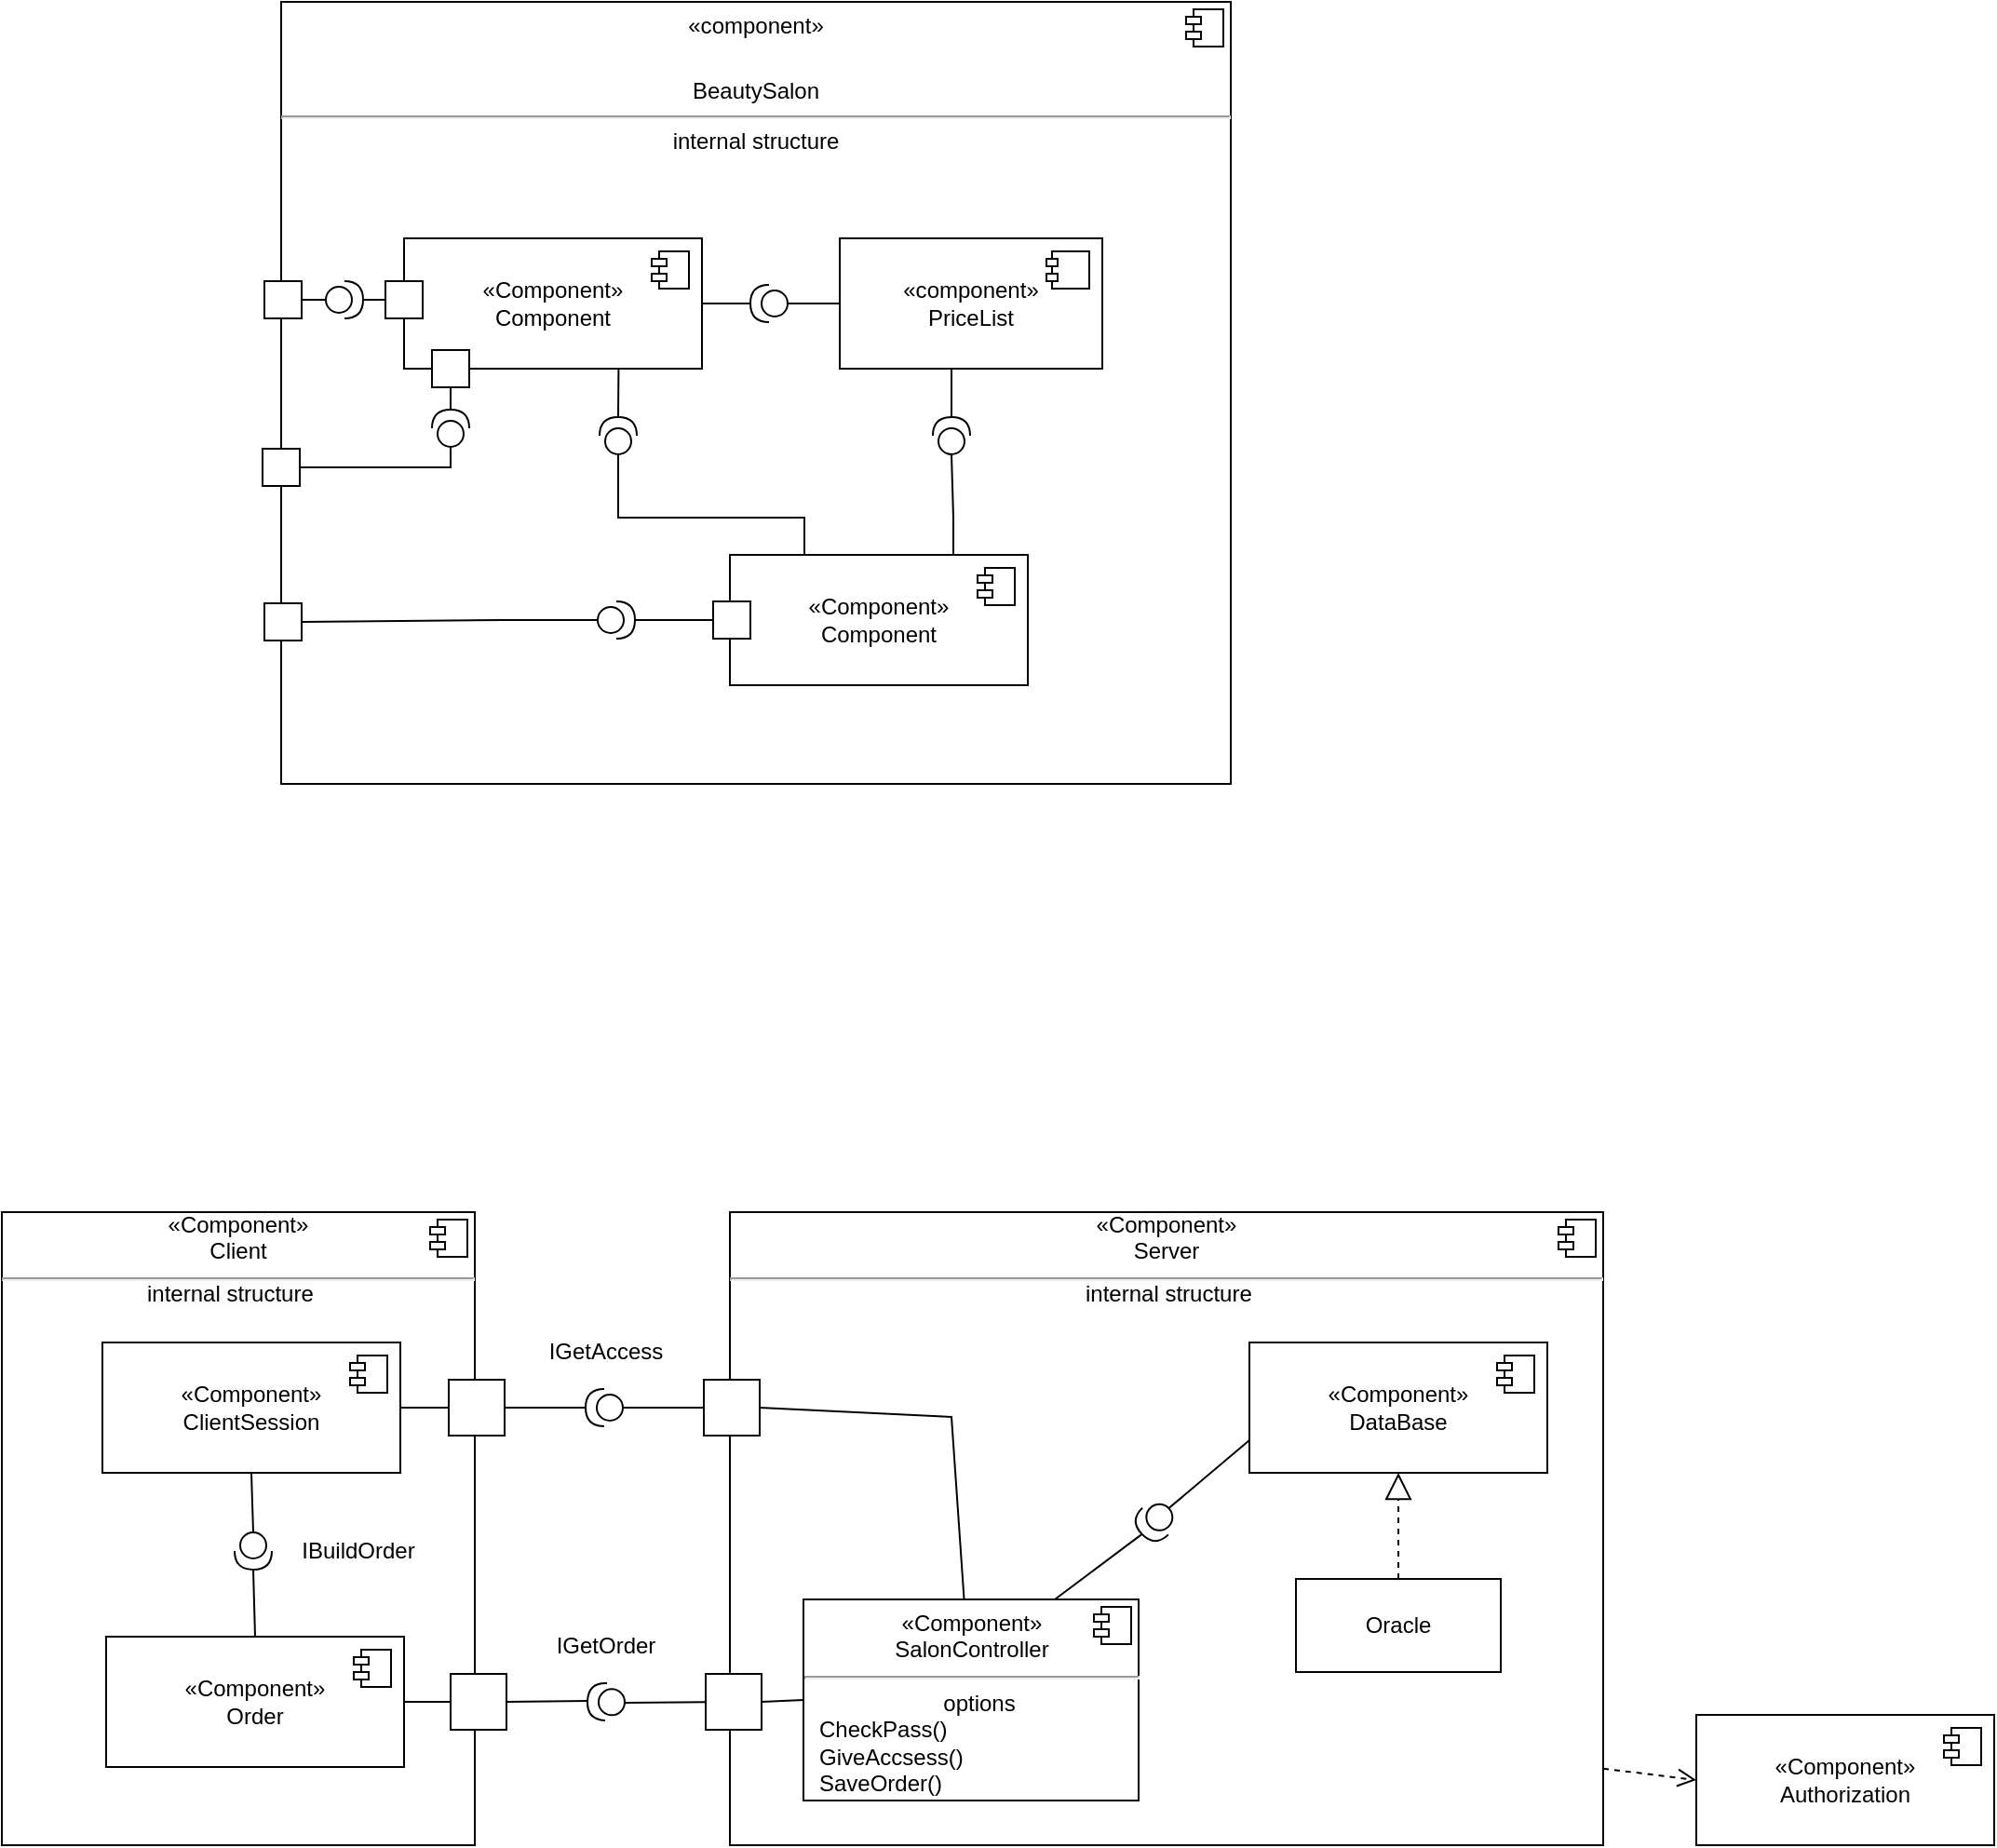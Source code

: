 <mxfile version="22.1.0" type="github">
  <diagram name="Страница — 1" id="3VgCwtWAal_WpDqNykTl">
    <mxGraphModel dx="1196" dy="609" grid="1" gridSize="10" guides="1" tooltips="1" connect="1" arrows="1" fold="1" page="1" pageScale="1" pageWidth="827" pageHeight="1169" math="0" shadow="0">
      <root>
        <mxCell id="0" />
        <mxCell id="1" parent="0" />
        <mxCell id="FT_dXwb775bFwmdMVp_B-27" value="&lt;p style=&quot;margin:0px;margin-top:6px;text-align:center;&quot;&gt;«с&lt;span style=&quot;border-color: var(--border-color);&quot;&gt;omponent&lt;/span&gt;»&lt;/p&gt;&lt;p style=&quot;margin:0px;margin-top:6px;text-align:center;&quot;&gt;&lt;br&gt;BeautySalon&lt;br&gt;&lt;/p&gt;&lt;hr&gt;&lt;p style=&quot;margin:0px;margin-left:8px;&quot;&gt;&lt;br&gt;&lt;/p&gt;" style="align=left;overflow=fill;html=1;dropTarget=0;whiteSpace=wrap;" parent="1" vertex="1">
          <mxGeometry x="250" y="40" width="510" height="420" as="geometry" />
        </mxCell>
        <mxCell id="FT_dXwb775bFwmdMVp_B-28" value="" style="shape=component;jettyWidth=8;jettyHeight=4;" parent="FT_dXwb775bFwmdMVp_B-27" vertex="1">
          <mxGeometry x="1" width="20" height="20" relative="1" as="geometry">
            <mxPoint x="-24" y="4" as="offset" />
          </mxGeometry>
        </mxCell>
        <mxCell id="FT_dXwb775bFwmdMVp_B-3" value="«c&lt;span style=&quot;border-color: var(--border-color);&quot;&gt;omponent&lt;/span&gt;»&lt;br&gt;PriceList" style="html=1;dropTarget=0;whiteSpace=wrap;" parent="1" vertex="1">
          <mxGeometry x="550" y="167" width="141" height="70" as="geometry" />
        </mxCell>
        <mxCell id="FT_dXwb775bFwmdMVp_B-4" value="" style="shape=module;jettyWidth=6;jettyHeight=4;" parent="FT_dXwb775bFwmdMVp_B-3" vertex="1">
          <mxGeometry x="1" width="23" height="20" relative="1" as="geometry">
            <mxPoint x="-30" y="7" as="offset" />
          </mxGeometry>
        </mxCell>
        <mxCell id="FT_dXwb775bFwmdMVp_B-5" value="«&lt;span style=&quot;border-color: var(--border-color);&quot;&gt;Component&lt;/span&gt;»&lt;br&gt;Component" style="html=1;dropTarget=0;whiteSpace=wrap;" parent="1" vertex="1">
          <mxGeometry x="316" y="167" width="160" height="70" as="geometry" />
        </mxCell>
        <mxCell id="FT_dXwb775bFwmdMVp_B-6" value="" style="shape=module;jettyWidth=8;jettyHeight=4;" parent="FT_dXwb775bFwmdMVp_B-5" vertex="1">
          <mxGeometry x="1" width="20" height="20" relative="1" as="geometry">
            <mxPoint x="-27" y="7" as="offset" />
          </mxGeometry>
        </mxCell>
        <mxCell id="FT_dXwb775bFwmdMVp_B-7" value="«&lt;span style=&quot;border-color: var(--border-color);&quot;&gt;Component&lt;/span&gt;»&lt;br&gt;Component" style="html=1;dropTarget=0;whiteSpace=wrap;" parent="1" vertex="1">
          <mxGeometry x="491" y="337" width="160" height="70" as="geometry" />
        </mxCell>
        <mxCell id="FT_dXwb775bFwmdMVp_B-8" value="" style="shape=module;jettyWidth=8;jettyHeight=4;" parent="FT_dXwb775bFwmdMVp_B-7" vertex="1">
          <mxGeometry x="1" width="20" height="20" relative="1" as="geometry">
            <mxPoint x="-27" y="7" as="offset" />
          </mxGeometry>
        </mxCell>
        <mxCell id="FT_dXwb775bFwmdMVp_B-9" value="" style="shape=providedRequiredInterface;html=1;verticalLabelPosition=bottom;sketch=0;rotation=-90;" parent="1" vertex="1">
          <mxGeometry x="421" y="263" width="20" height="20" as="geometry" />
        </mxCell>
        <mxCell id="FT_dXwb775bFwmdMVp_B-14" value="" style="endArrow=none;html=1;rounded=0;exitX=1;exitY=0.5;exitDx=0;exitDy=0;exitPerimeter=0;entryX=0.72;entryY=1.001;entryDx=0;entryDy=0;entryPerimeter=0;" parent="1" source="FT_dXwb775bFwmdMVp_B-9" target="FT_dXwb775bFwmdMVp_B-5" edge="1">
          <mxGeometry width="50" height="50" relative="1" as="geometry">
            <mxPoint x="481" y="287" as="sourcePoint" />
            <mxPoint x="431" y="240" as="targetPoint" />
          </mxGeometry>
        </mxCell>
        <mxCell id="FT_dXwb775bFwmdMVp_B-15" value="" style="endArrow=none;html=1;rounded=0;exitX=0;exitY=0.5;exitDx=0;exitDy=0;exitPerimeter=0;entryX=0.25;entryY=0;entryDx=0;entryDy=0;" parent="1" source="FT_dXwb775bFwmdMVp_B-9" target="FT_dXwb775bFwmdMVp_B-7" edge="1">
          <mxGeometry width="50" height="50" relative="1" as="geometry">
            <mxPoint x="428.89" y="327" as="sourcePoint" />
            <mxPoint x="470.995" y="427" as="targetPoint" />
            <Array as="points">
              <mxPoint x="431" y="317" />
              <mxPoint x="531" y="317" />
            </Array>
          </mxGeometry>
        </mxCell>
        <mxCell id="FT_dXwb775bFwmdMVp_B-20" value="" style="shape=providedRequiredInterface;html=1;verticalLabelPosition=bottom;sketch=0;rotation=-90;" parent="1" vertex="1">
          <mxGeometry x="600" y="263" width="20" height="20" as="geometry" />
        </mxCell>
        <mxCell id="FT_dXwb775bFwmdMVp_B-21" value="" style="endArrow=none;html=1;rounded=0;exitX=1;exitY=0.5;exitDx=0;exitDy=0;exitPerimeter=0;" parent="1" source="FT_dXwb775bFwmdMVp_B-20" edge="1">
          <mxGeometry width="50" height="50" relative="1" as="geometry">
            <mxPoint x="651" y="292" as="sourcePoint" />
            <mxPoint x="610" y="237" as="targetPoint" />
          </mxGeometry>
        </mxCell>
        <mxCell id="FT_dXwb775bFwmdMVp_B-22" value="" style="endArrow=none;html=1;rounded=0;exitX=0;exitY=0.5;exitDx=0;exitDy=0;exitPerimeter=0;entryX=0.75;entryY=0;entryDx=0;entryDy=0;" parent="1" source="FT_dXwb775bFwmdMVp_B-20" target="FT_dXwb775bFwmdMVp_B-7" edge="1">
          <mxGeometry width="50" height="50" relative="1" as="geometry">
            <mxPoint x="598.89" y="332" as="sourcePoint" />
            <mxPoint x="701" y="342" as="targetPoint" />
            <Array as="points">
              <mxPoint x="611" y="317" />
            </Array>
          </mxGeometry>
        </mxCell>
        <mxCell id="FT_dXwb775bFwmdMVp_B-24" value="" style="shape=providedRequiredInterface;html=1;verticalLabelPosition=bottom;sketch=0;rotation=-180;" parent="1" vertex="1">
          <mxGeometry x="502" y="192" width="20" height="20" as="geometry" />
        </mxCell>
        <mxCell id="FT_dXwb775bFwmdMVp_B-25" value="" style="endArrow=none;html=1;rounded=0;exitX=1;exitY=0.5;exitDx=0;exitDy=0;exitPerimeter=0;entryX=1;entryY=0.5;entryDx=0;entryDy=0;" parent="1" source="FT_dXwb775bFwmdMVp_B-24" target="FT_dXwb775bFwmdMVp_B-5" edge="1">
          <mxGeometry width="50" height="50" relative="1" as="geometry">
            <mxPoint x="576" y="287" as="sourcePoint" />
            <mxPoint x="556" y="192" as="targetPoint" />
          </mxGeometry>
        </mxCell>
        <mxCell id="FT_dXwb775bFwmdMVp_B-26" value="" style="endArrow=none;html=1;rounded=0;exitX=0;exitY=0.5;exitDx=0;exitDy=0;exitPerimeter=0;entryX=0;entryY=0.5;entryDx=0;entryDy=0;" parent="1" source="FT_dXwb775bFwmdMVp_B-24" target="FT_dXwb775bFwmdMVp_B-3" edge="1">
          <mxGeometry width="50" height="50" relative="1" as="geometry">
            <mxPoint x="523.89" y="327" as="sourcePoint" />
            <mxPoint x="626" y="337" as="targetPoint" />
            <Array as="points">
              <mxPoint x="541" y="202" />
            </Array>
          </mxGeometry>
        </mxCell>
        <mxCell id="FT_dXwb775bFwmdMVp_B-31" value="" style="rounded=0;whiteSpace=wrap;html=1;" parent="1" vertex="1">
          <mxGeometry x="331" y="227" width="20" height="20" as="geometry" />
        </mxCell>
        <mxCell id="FT_dXwb775bFwmdMVp_B-32" value="internal structure" style="text;html=1;strokeColor=none;fillColor=none;align=center;verticalAlign=middle;whiteSpace=wrap;rounded=0;" parent="1" vertex="1">
          <mxGeometry x="450" y="100" width="110" height="30" as="geometry" />
        </mxCell>
        <mxCell id="FT_dXwb775bFwmdMVp_B-33" value="" style="rounded=0;whiteSpace=wrap;html=1;" parent="1" vertex="1">
          <mxGeometry x="240" y="280" width="20" height="20" as="geometry" />
        </mxCell>
        <mxCell id="FT_dXwb775bFwmdMVp_B-34" value="" style="shape=providedRequiredInterface;html=1;verticalLabelPosition=bottom;sketch=0;rotation=-90;" parent="1" vertex="1">
          <mxGeometry x="331" y="259" width="20" height="20" as="geometry" />
        </mxCell>
        <mxCell id="FT_dXwb775bFwmdMVp_B-35" value="" style="endArrow=none;html=1;rounded=0;exitX=1;exitY=0.5;exitDx=0;exitDy=0;exitPerimeter=0;entryX=0.5;entryY=1;entryDx=0;entryDy=0;" parent="1" source="FT_dXwb775bFwmdMVp_B-34" target="FT_dXwb775bFwmdMVp_B-31" edge="1">
          <mxGeometry width="50" height="50" relative="1" as="geometry">
            <mxPoint x="491" y="297" as="sourcePoint" />
            <mxPoint x="441" y="247" as="targetPoint" />
          </mxGeometry>
        </mxCell>
        <mxCell id="FT_dXwb775bFwmdMVp_B-36" value="" style="endArrow=none;html=1;rounded=0;exitX=0;exitY=0.5;exitDx=0;exitDy=0;exitPerimeter=0;entryX=1;entryY=0.5;entryDx=0;entryDy=0;" parent="1" source="FT_dXwb775bFwmdMVp_B-34" target="FT_dXwb775bFwmdMVp_B-33" edge="1">
          <mxGeometry width="50" height="50" relative="1" as="geometry">
            <mxPoint x="438.89" y="337" as="sourcePoint" />
            <mxPoint x="541" y="347" as="targetPoint" />
            <Array as="points">
              <mxPoint x="341" y="290" />
            </Array>
          </mxGeometry>
        </mxCell>
        <mxCell id="FT_dXwb775bFwmdMVp_B-38" value="" style="rounded=0;whiteSpace=wrap;html=1;rotation=90;" parent="1" vertex="1">
          <mxGeometry x="306" y="190" width="20" height="20" as="geometry" />
        </mxCell>
        <mxCell id="FT_dXwb775bFwmdMVp_B-39" value="" style="rounded=0;whiteSpace=wrap;html=1;" parent="1" vertex="1">
          <mxGeometry x="241" y="190" width="20" height="20" as="geometry" />
        </mxCell>
        <mxCell id="FT_dXwb775bFwmdMVp_B-40" value="" style="shape=providedRequiredInterface;html=1;verticalLabelPosition=bottom;sketch=0;rotation=0;" parent="1" vertex="1">
          <mxGeometry x="274" y="190" width="20" height="20" as="geometry" />
        </mxCell>
        <mxCell id="FT_dXwb775bFwmdMVp_B-41" value="" style="endArrow=none;html=1;rounded=0;exitX=1;exitY=0.5;exitDx=0;exitDy=0;exitPerimeter=0;entryX=0.5;entryY=1;entryDx=0;entryDy=0;" parent="1" source="FT_dXwb775bFwmdMVp_B-40" target="FT_dXwb775bFwmdMVp_B-38" edge="1">
          <mxGeometry width="50" height="50" relative="1" as="geometry">
            <mxPoint x="492" y="207" as="sourcePoint" />
            <mxPoint x="442" y="157" as="targetPoint" />
          </mxGeometry>
        </mxCell>
        <mxCell id="FT_dXwb775bFwmdMVp_B-42" value="" style="endArrow=none;html=1;rounded=0;exitX=0;exitY=0.5;exitDx=0;exitDy=0;exitPerimeter=0;entryX=1;entryY=0.5;entryDx=0;entryDy=0;" parent="1" source="FT_dXwb775bFwmdMVp_B-40" target="FT_dXwb775bFwmdMVp_B-39" edge="1">
          <mxGeometry width="50" height="50" relative="1" as="geometry">
            <mxPoint x="439.89" y="247" as="sourcePoint" />
            <mxPoint x="542" y="257" as="targetPoint" />
            <Array as="points" />
          </mxGeometry>
        </mxCell>
        <mxCell id="FT_dXwb775bFwmdMVp_B-43" value="" style="rounded=0;whiteSpace=wrap;html=1;rotation=90;" parent="1" vertex="1">
          <mxGeometry x="482" y="362" width="20" height="20" as="geometry" />
        </mxCell>
        <mxCell id="FT_dXwb775bFwmdMVp_B-44" value="" style="rounded=0;whiteSpace=wrap;html=1;" parent="1" vertex="1">
          <mxGeometry x="241" y="363" width="20" height="20" as="geometry" />
        </mxCell>
        <mxCell id="FT_dXwb775bFwmdMVp_B-45" value="" style="shape=providedRequiredInterface;html=1;verticalLabelPosition=bottom;sketch=0;rotation=0;" parent="1" vertex="1">
          <mxGeometry x="420" y="362" width="20" height="20" as="geometry" />
        </mxCell>
        <mxCell id="FT_dXwb775bFwmdMVp_B-46" value="" style="endArrow=none;html=1;rounded=0;exitX=1;exitY=0.5;exitDx=0;exitDy=0;exitPerimeter=0;entryX=0.5;entryY=1;entryDx=0;entryDy=0;" parent="1" source="FT_dXwb775bFwmdMVp_B-45" target="FT_dXwb775bFwmdMVp_B-43" edge="1">
          <mxGeometry width="50" height="50" relative="1" as="geometry">
            <mxPoint x="511" y="317" as="sourcePoint" />
            <mxPoint x="461" y="267" as="targetPoint" />
          </mxGeometry>
        </mxCell>
        <mxCell id="FT_dXwb775bFwmdMVp_B-47" value="" style="endArrow=none;html=1;rounded=0;exitX=0;exitY=0.5;exitDx=0;exitDy=0;exitPerimeter=0;entryX=1;entryY=0.5;entryDx=0;entryDy=0;" parent="1" source="FT_dXwb775bFwmdMVp_B-45" target="FT_dXwb775bFwmdMVp_B-44" edge="1">
          <mxGeometry width="50" height="50" relative="1" as="geometry">
            <mxPoint x="458.89" y="357" as="sourcePoint" />
            <mxPoint x="561" y="367" as="targetPoint" />
            <Array as="points">
              <mxPoint x="370" y="372" />
            </Array>
          </mxGeometry>
        </mxCell>
        <mxCell id="UUL30bu8ojap-xqebIFd-1" value="&lt;div style=&quot;text-align: center;&quot;&gt;&lt;span style=&quot;background-color: initial;&quot;&gt;«Component»&lt;/span&gt;&lt;/div&gt;&lt;span style=&quot;border-color: var(--border-color);&quot;&gt;&lt;div style=&quot;text-align: center;&quot;&gt;&lt;span style=&quot;background-color: initial; border-color: var(--border-color);&quot;&gt;Client&lt;/span&gt;&lt;/div&gt;&lt;/span&gt;&lt;hr&gt;&lt;p style=&quot;margin:0px;margin-left:8px;&quot;&gt;&lt;br&gt;&lt;/p&gt;" style="align=left;overflow=fill;html=1;dropTarget=0;whiteSpace=wrap;" vertex="1" parent="1">
          <mxGeometry x="100" y="690" width="254" height="340" as="geometry" />
        </mxCell>
        <mxCell id="UUL30bu8ojap-xqebIFd-2" value="" style="shape=component;jettyWidth=8;jettyHeight=4;" vertex="1" parent="UUL30bu8ojap-xqebIFd-1">
          <mxGeometry x="1" width="20" height="20" relative="1" as="geometry">
            <mxPoint x="-24" y="4" as="offset" />
          </mxGeometry>
        </mxCell>
        <mxCell id="UUL30bu8ojap-xqebIFd-3" value="«Component»&lt;br&gt;ClientSession" style="html=1;dropTarget=0;whiteSpace=wrap;" vertex="1" parent="1">
          <mxGeometry x="154" y="760" width="160" height="70" as="geometry" />
        </mxCell>
        <mxCell id="UUL30bu8ojap-xqebIFd-4" value="" style="shape=module;jettyWidth=8;jettyHeight=4;" vertex="1" parent="UUL30bu8ojap-xqebIFd-3">
          <mxGeometry x="1" width="20" height="20" relative="1" as="geometry">
            <mxPoint x="-27" y="7" as="offset" />
          </mxGeometry>
        </mxCell>
        <mxCell id="UUL30bu8ojap-xqebIFd-5" value="&lt;div style=&quot;text-align: center;&quot;&gt;&lt;span style=&quot;background-color: initial;&quot;&gt;«Component»&lt;/span&gt;&lt;/div&gt;&lt;span style=&quot;border-color: var(--border-color);&quot;&gt;&lt;div style=&quot;text-align: center;&quot;&gt;&lt;span style=&quot;background-color: initial; border-color: var(--border-color);&quot;&gt;Server&lt;/span&gt;&lt;/div&gt;&lt;/span&gt;&lt;hr&gt;&lt;p style=&quot;margin:0px;margin-left:8px;&quot;&gt;&lt;br&gt;&lt;/p&gt;" style="align=left;overflow=fill;html=1;dropTarget=0;whiteSpace=wrap;" vertex="1" parent="1">
          <mxGeometry x="491" y="690" width="469" height="340" as="geometry" />
        </mxCell>
        <mxCell id="UUL30bu8ojap-xqebIFd-6" value="" style="shape=component;jettyWidth=8;jettyHeight=4;" vertex="1" parent="UUL30bu8ojap-xqebIFd-5">
          <mxGeometry x="1" width="20" height="20" relative="1" as="geometry">
            <mxPoint x="-24" y="4" as="offset" />
          </mxGeometry>
        </mxCell>
        <mxCell id="UUL30bu8ojap-xqebIFd-7" value="" style="rounded=0;whiteSpace=wrap;html=1;" vertex="1" parent="1">
          <mxGeometry x="340" y="780" width="30" height="30" as="geometry" />
        </mxCell>
        <mxCell id="UUL30bu8ojap-xqebIFd-10" value="" style="rounded=0;whiteSpace=wrap;html=1;" vertex="1" parent="1">
          <mxGeometry x="477" y="780" width="30" height="30" as="geometry" />
        </mxCell>
        <mxCell id="UUL30bu8ojap-xqebIFd-14" value="" style="shape=providedRequiredInterface;html=1;verticalLabelPosition=bottom;sketch=0;rotation=-180;" vertex="1" parent="1">
          <mxGeometry x="413.5" y="785" width="20" height="20" as="geometry" />
        </mxCell>
        <mxCell id="UUL30bu8ojap-xqebIFd-18" value="" style="endArrow=none;html=1;rounded=0;exitX=0;exitY=0.5;exitDx=0;exitDy=0;exitPerimeter=0;entryX=0;entryY=0.5;entryDx=0;entryDy=0;" edge="1" parent="1" source="UUL30bu8ojap-xqebIFd-14" target="UUL30bu8ojap-xqebIFd-10">
          <mxGeometry width="50" height="50" relative="1" as="geometry">
            <mxPoint x="470" y="830" as="sourcePoint" />
            <mxPoint x="520" y="780" as="targetPoint" />
          </mxGeometry>
        </mxCell>
        <mxCell id="UUL30bu8ojap-xqebIFd-19" value="" style="endArrow=none;html=1;rounded=0;exitX=1;exitY=0.5;exitDx=0;exitDy=0;entryX=1;entryY=0.5;entryDx=0;entryDy=0;entryPerimeter=0;" edge="1" parent="1" source="UUL30bu8ojap-xqebIFd-7" target="UUL30bu8ojap-xqebIFd-14">
          <mxGeometry width="50" height="50" relative="1" as="geometry">
            <mxPoint x="444" y="805" as="sourcePoint" />
            <mxPoint x="410" y="800" as="targetPoint" />
          </mxGeometry>
        </mxCell>
        <mxCell id="UUL30bu8ojap-xqebIFd-20" value="" style="endArrow=none;html=1;rounded=0;exitX=1;exitY=0.5;exitDx=0;exitDy=0;entryX=0;entryY=0.5;entryDx=0;entryDy=0;" edge="1" parent="1" source="UUL30bu8ojap-xqebIFd-3" target="UUL30bu8ojap-xqebIFd-7">
          <mxGeometry width="50" height="50" relative="1" as="geometry">
            <mxPoint x="380" y="805" as="sourcePoint" />
            <mxPoint x="424" y="805" as="targetPoint" />
          </mxGeometry>
        </mxCell>
        <mxCell id="UUL30bu8ojap-xqebIFd-21" value="" style="endArrow=none;html=1;rounded=0;exitX=1;exitY=0.5;exitDx=0;exitDy=0;" edge="1" parent="1" source="UUL30bu8ojap-xqebIFd-10" target="UUL30bu8ojap-xqebIFd-30">
          <mxGeometry width="50" height="50" relative="1" as="geometry">
            <mxPoint x="390" y="815" as="sourcePoint" />
            <mxPoint x="434" y="815" as="targetPoint" />
            <Array as="points">
              <mxPoint x="610" y="800" />
            </Array>
          </mxGeometry>
        </mxCell>
        <mxCell id="UUL30bu8ojap-xqebIFd-24" value="«Component»&lt;br&gt;Order" style="html=1;dropTarget=0;whiteSpace=wrap;" vertex="1" parent="1">
          <mxGeometry x="156" y="918" width="160" height="70" as="geometry" />
        </mxCell>
        <mxCell id="UUL30bu8ojap-xqebIFd-25" value="" style="shape=module;jettyWidth=8;jettyHeight=4;" vertex="1" parent="UUL30bu8ojap-xqebIFd-24">
          <mxGeometry x="1" width="20" height="20" relative="1" as="geometry">
            <mxPoint x="-27" y="7" as="offset" />
          </mxGeometry>
        </mxCell>
        <mxCell id="UUL30bu8ojap-xqebIFd-26" value="" style="shape=providedRequiredInterface;html=1;verticalLabelPosition=bottom;sketch=0;rotation=90;" vertex="1" parent="1">
          <mxGeometry x="225" y="862" width="20" height="20" as="geometry" />
        </mxCell>
        <mxCell id="UUL30bu8ojap-xqebIFd-27" value="IBuildOrder" style="text;html=1;align=center;verticalAlign=middle;resizable=0;points=[];autosize=1;strokeColor=none;fillColor=none;" vertex="1" parent="1">
          <mxGeometry x="251" y="857" width="80" height="30" as="geometry" />
        </mxCell>
        <mxCell id="UUL30bu8ojap-xqebIFd-28" value="" style="endArrow=none;html=1;rounded=0;entryX=0;entryY=0.5;entryDx=0;entryDy=0;entryPerimeter=0;exitX=0.5;exitY=1;exitDx=0;exitDy=0;" edge="1" parent="1" source="UUL30bu8ojap-xqebIFd-3" target="UUL30bu8ojap-xqebIFd-26">
          <mxGeometry width="50" height="50" relative="1" as="geometry">
            <mxPoint x="380" y="805" as="sourcePoint" />
            <mxPoint x="424" y="805" as="targetPoint" />
          </mxGeometry>
        </mxCell>
        <mxCell id="UUL30bu8ojap-xqebIFd-29" value="" style="endArrow=none;html=1;rounded=0;exitX=1;exitY=0.5;exitDx=0;exitDy=0;entryX=0.5;entryY=0;entryDx=0;entryDy=0;exitPerimeter=0;" edge="1" parent="1" source="UUL30bu8ojap-xqebIFd-26" target="UUL30bu8ojap-xqebIFd-24">
          <mxGeometry width="50" height="50" relative="1" as="geometry">
            <mxPoint x="390" y="815" as="sourcePoint" />
            <mxPoint x="434" y="815" as="targetPoint" />
          </mxGeometry>
        </mxCell>
        <mxCell id="UUL30bu8ojap-xqebIFd-30" value="&lt;p style=&quot;margin:0px;margin-top:6px;text-align:center;&quot;&gt;&lt;/p&gt;&lt;div style=&quot;text-align: center;&quot;&gt;&lt;span style=&quot;background-color: initial;&quot;&gt;«Component»&lt;/span&gt;&lt;/div&gt;&lt;span style=&quot;&quot;&gt;&lt;div style=&quot;text-align: center;&quot;&gt;&lt;span style=&quot;background-color: initial;&quot;&gt;SalonController&lt;/span&gt;&lt;/div&gt;&lt;/span&gt;&lt;hr&gt;&lt;p style=&quot;text-align: center; margin: 0px 0px 0px 8px;&quot;&gt;options&lt;/p&gt;&lt;p style=&quot;margin: 0px 0px 0px 8px;&quot;&gt;CheckPass()&lt;/p&gt;&lt;p style=&quot;margin: 0px 0px 0px 8px;&quot;&gt;GiveAccsess()&lt;/p&gt;&lt;p style=&quot;margin: 0px 0px 0px 8px;&quot;&gt;SaveOrder()&lt;/p&gt;" style="align=left;overflow=fill;html=1;dropTarget=0;whiteSpace=wrap;" vertex="1" parent="1">
          <mxGeometry x="530.5" y="898" width="180" height="108" as="geometry" />
        </mxCell>
        <mxCell id="UUL30bu8ojap-xqebIFd-31" value="" style="shape=component;jettyWidth=8;jettyHeight=4;" vertex="1" parent="UUL30bu8ojap-xqebIFd-30">
          <mxGeometry x="1" width="20" height="20" relative="1" as="geometry">
            <mxPoint x="-24" y="4" as="offset" />
          </mxGeometry>
        </mxCell>
        <mxCell id="UUL30bu8ojap-xqebIFd-32" value="" style="rounded=0;whiteSpace=wrap;html=1;" vertex="1" parent="1">
          <mxGeometry x="341" y="938" width="30" height="30" as="geometry" />
        </mxCell>
        <mxCell id="UUL30bu8ojap-xqebIFd-33" value="" style="rounded=0;whiteSpace=wrap;html=1;" vertex="1" parent="1">
          <mxGeometry x="478" y="938" width="30" height="30" as="geometry" />
        </mxCell>
        <mxCell id="UUL30bu8ojap-xqebIFd-34" value="" style="shape=providedRequiredInterface;html=1;verticalLabelPosition=bottom;sketch=0;rotation=-177;" vertex="1" parent="1">
          <mxGeometry x="414.5" y="943" width="20" height="20" as="geometry" />
        </mxCell>
        <mxCell id="UUL30bu8ojap-xqebIFd-35" value="" style="endArrow=none;html=1;rounded=0;exitX=1;exitY=0.5;exitDx=0;exitDy=0;exitPerimeter=0;entryX=1;entryY=0.5;entryDx=0;entryDy=0;" edge="1" parent="1" source="UUL30bu8ojap-xqebIFd-34" target="UUL30bu8ojap-xqebIFd-32">
          <mxGeometry width="50" height="50" relative="1" as="geometry">
            <mxPoint x="460" y="1030" as="sourcePoint" />
            <mxPoint x="390" y="1040" as="targetPoint" />
          </mxGeometry>
        </mxCell>
        <mxCell id="UUL30bu8ojap-xqebIFd-36" value="" style="endArrow=none;html=1;rounded=0;entryX=0;entryY=0.5;entryDx=0;entryDy=0;entryPerimeter=0;" edge="1" parent="1" source="UUL30bu8ojap-xqebIFd-33" target="UUL30bu8ojap-xqebIFd-34">
          <mxGeometry width="50" height="50" relative="1" as="geometry">
            <mxPoint x="445" y="963" as="sourcePoint" />
            <mxPoint x="390" y="1020" as="targetPoint" />
          </mxGeometry>
        </mxCell>
        <mxCell id="UUL30bu8ojap-xqebIFd-42" value="" style="endArrow=none;html=1;rounded=0;exitX=1;exitY=0.5;exitDx=0;exitDy=0;entryX=0;entryY=0.5;entryDx=0;entryDy=0;" edge="1" parent="1" source="UUL30bu8ojap-xqebIFd-24" target="UUL30bu8ojap-xqebIFd-32">
          <mxGeometry width="50" height="50" relative="1" as="geometry">
            <mxPoint x="445" y="963" as="sourcePoint" />
            <mxPoint x="488" y="963" as="targetPoint" />
          </mxGeometry>
        </mxCell>
        <mxCell id="UUL30bu8ojap-xqebIFd-43" value="" style="endArrow=none;html=1;rounded=0;exitX=1;exitY=0.5;exitDx=0;exitDy=0;entryX=0;entryY=0.5;entryDx=0;entryDy=0;" edge="1" parent="1" source="UUL30bu8ojap-xqebIFd-33" target="UUL30bu8ojap-xqebIFd-30">
          <mxGeometry width="50" height="50" relative="1" as="geometry">
            <mxPoint x="455" y="973" as="sourcePoint" />
            <mxPoint x="498" y="973" as="targetPoint" />
          </mxGeometry>
        </mxCell>
        <mxCell id="UUL30bu8ojap-xqebIFd-46" value="«Component»&lt;br&gt;DataBase" style="html=1;dropTarget=0;whiteSpace=wrap;" vertex="1" parent="1">
          <mxGeometry x="770" y="760" width="160" height="70" as="geometry" />
        </mxCell>
        <mxCell id="UUL30bu8ojap-xqebIFd-47" value="" style="shape=module;jettyWidth=8;jettyHeight=4;" vertex="1" parent="UUL30bu8ojap-xqebIFd-46">
          <mxGeometry x="1" width="20" height="20" relative="1" as="geometry">
            <mxPoint x="-27" y="7" as="offset" />
          </mxGeometry>
        </mxCell>
        <mxCell id="UUL30bu8ojap-xqebIFd-53" value="" style="shape=providedRequiredInterface;html=1;verticalLabelPosition=bottom;sketch=0;rotation=-224;" vertex="1" parent="1">
          <mxGeometry x="709.5" y="846" width="20" height="20" as="geometry" />
        </mxCell>
        <mxCell id="UUL30bu8ojap-xqebIFd-54" value="" style="endArrow=none;html=1;rounded=0;exitX=0;exitY=0.5;exitDx=0;exitDy=0;exitPerimeter=0;entryX=0;entryY=0.75;entryDx=0;entryDy=0;" edge="1" parent="1" source="UUL30bu8ojap-xqebIFd-53" target="UUL30bu8ojap-xqebIFd-46">
          <mxGeometry width="50" height="50" relative="1" as="geometry">
            <mxPoint x="763" y="899" as="sourcePoint" />
            <mxPoint x="770" y="864" as="targetPoint" />
          </mxGeometry>
        </mxCell>
        <mxCell id="UUL30bu8ojap-xqebIFd-55" value="" style="endArrow=none;html=1;rounded=0;exitX=0.75;exitY=0;exitDx=0;exitDy=0;entryX=1;entryY=0.5;entryDx=0;entryDy=0;entryPerimeter=0;" edge="1" parent="1" target="UUL30bu8ojap-xqebIFd-53" source="UUL30bu8ojap-xqebIFd-30">
          <mxGeometry width="50" height="50" relative="1" as="geometry">
            <mxPoint x="663" y="864" as="sourcePoint" />
            <mxPoint x="703" y="869" as="targetPoint" />
          </mxGeometry>
        </mxCell>
        <mxCell id="UUL30bu8ojap-xqebIFd-56" value="Oracle" style="html=1;whiteSpace=wrap;" vertex="1" parent="1">
          <mxGeometry x="795" y="887" width="110" height="50" as="geometry" />
        </mxCell>
        <mxCell id="UUL30bu8ojap-xqebIFd-57" value="" style="endArrow=block;dashed=1;endFill=0;endSize=12;html=1;rounded=0;exitX=0.5;exitY=0;exitDx=0;exitDy=0;entryX=0.5;entryY=1;entryDx=0;entryDy=0;" edge="1" parent="1" source="UUL30bu8ojap-xqebIFd-56" target="UUL30bu8ojap-xqebIFd-46">
          <mxGeometry width="160" relative="1" as="geometry">
            <mxPoint x="410" y="800" as="sourcePoint" />
            <mxPoint x="570" y="800" as="targetPoint" />
          </mxGeometry>
        </mxCell>
        <mxCell id="UUL30bu8ojap-xqebIFd-58" value="IGetAccess" style="text;html=1;align=center;verticalAlign=middle;resizable=0;points=[];autosize=1;strokeColor=none;fillColor=none;" vertex="1" parent="1">
          <mxGeometry x="383.5" y="750" width="80" height="30" as="geometry" />
        </mxCell>
        <mxCell id="UUL30bu8ojap-xqebIFd-59" value="IGetOrder" style="text;html=1;align=center;verticalAlign=middle;resizable=0;points=[];autosize=1;strokeColor=none;fillColor=none;" vertex="1" parent="1">
          <mxGeometry x="383.5" y="908" width="80" height="30" as="geometry" />
        </mxCell>
        <mxCell id="UUL30bu8ojap-xqebIFd-60" value="&lt;span style=&quot;color: rgb(0, 0, 0); font-family: Helvetica; font-size: 12px; font-style: normal; font-variant-ligatures: normal; font-variant-caps: normal; font-weight: 400; letter-spacing: normal; orphans: 2; text-align: center; text-indent: 0px; text-transform: none; widows: 2; word-spacing: 0px; -webkit-text-stroke-width: 0px; background-color: rgb(251, 251, 251); text-decoration-thickness: initial; text-decoration-style: initial; text-decoration-color: initial; float: none; display: inline !important;&quot;&gt;internal structure&lt;/span&gt;" style="text;whiteSpace=wrap;html=1;" vertex="1" parent="1">
          <mxGeometry x="680" y="720" width="120" height="40" as="geometry" />
        </mxCell>
        <mxCell id="UUL30bu8ojap-xqebIFd-61" value="&lt;span style=&quot;color: rgb(0, 0, 0); font-family: Helvetica; font-size: 12px; font-style: normal; font-variant-ligatures: normal; font-variant-caps: normal; font-weight: 400; letter-spacing: normal; orphans: 2; text-align: center; text-indent: 0px; text-transform: none; widows: 2; word-spacing: 0px; -webkit-text-stroke-width: 0px; background-color: rgb(251, 251, 251); text-decoration-thickness: initial; text-decoration-style: initial; text-decoration-color: initial; float: none; display: inline !important;&quot;&gt;internal structure&lt;/span&gt;" style="text;whiteSpace=wrap;html=1;" vertex="1" parent="1">
          <mxGeometry x="176" y="720" width="120" height="40" as="geometry" />
        </mxCell>
        <mxCell id="UUL30bu8ojap-xqebIFd-64" value="«Component»&lt;br&gt;Authorization" style="html=1;dropTarget=0;whiteSpace=wrap;" vertex="1" parent="1">
          <mxGeometry x="1010" y="960" width="160" height="70" as="geometry" />
        </mxCell>
        <mxCell id="UUL30bu8ojap-xqebIFd-65" value="" style="shape=module;jettyWidth=8;jettyHeight=4;" vertex="1" parent="UUL30bu8ojap-xqebIFd-64">
          <mxGeometry x="1" width="20" height="20" relative="1" as="geometry">
            <mxPoint x="-27" y="7" as="offset" />
          </mxGeometry>
        </mxCell>
        <mxCell id="UUL30bu8ojap-xqebIFd-66" value="" style="html=1;verticalAlign=bottom;endArrow=open;dashed=1;endSize=8;curved=0;rounded=0;entryX=0;entryY=0.5;entryDx=0;entryDy=0;exitX=1;exitY=0.879;exitDx=0;exitDy=0;exitPerimeter=0;" edge="1" parent="1" source="UUL30bu8ojap-xqebIFd-5" target="UUL30bu8ojap-xqebIFd-64">
          <mxGeometry relative="1" as="geometry">
            <mxPoint x="620" y="898" as="sourcePoint" />
            <mxPoint x="620" y="830" as="targetPoint" />
          </mxGeometry>
        </mxCell>
      </root>
    </mxGraphModel>
  </diagram>
</mxfile>
